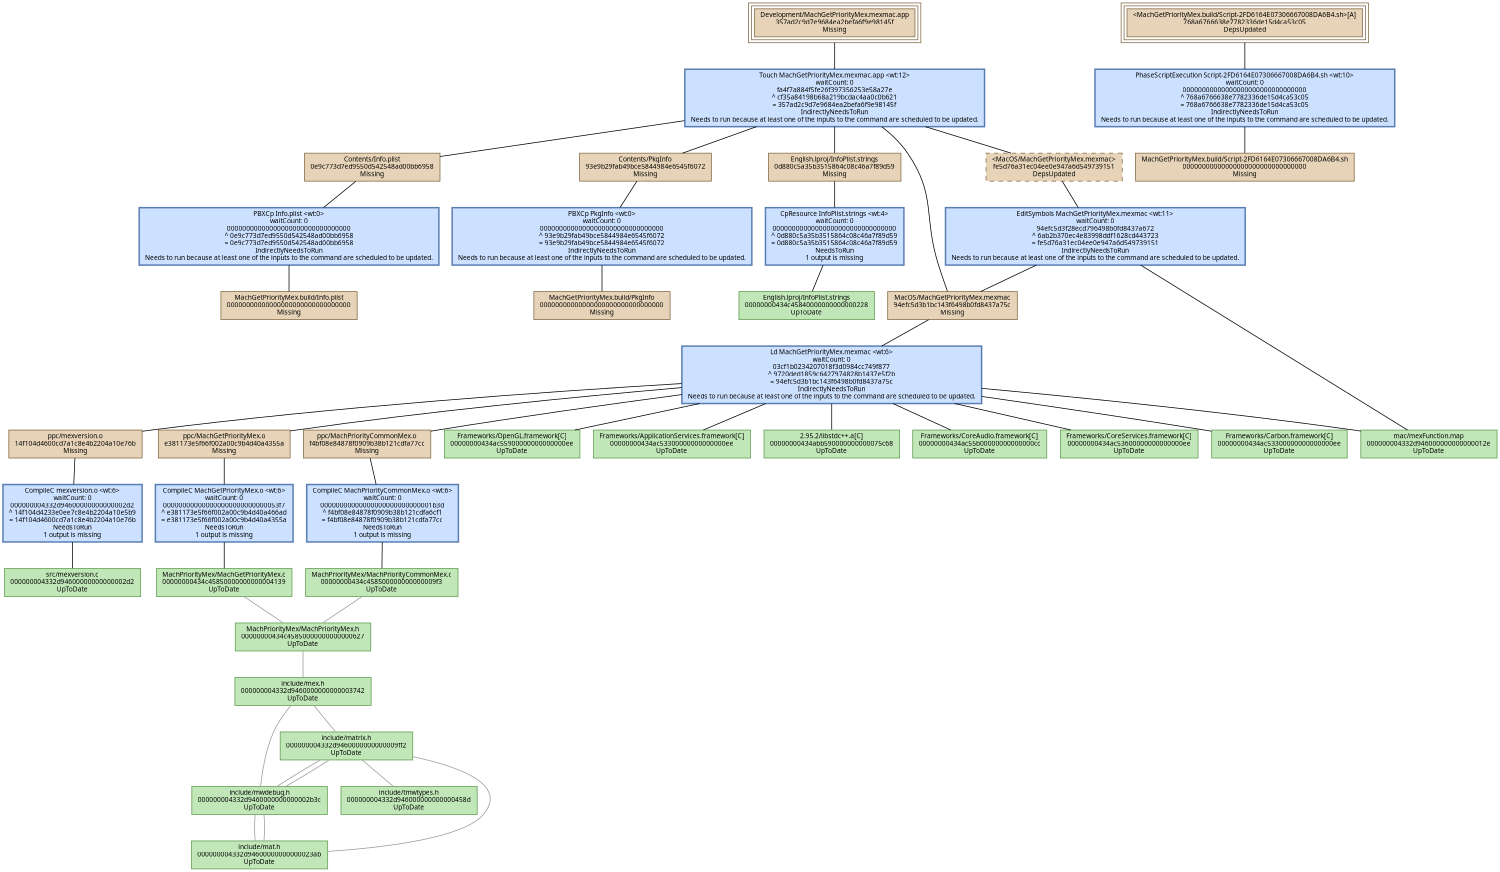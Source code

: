 digraph MachGetPriorityMex {
   size = "10.000000,8.500000";
   concentrate = false;

   node [ shape = box, style = filled, color = "0.3 0.5 0.6", fillcolor = "0.3 0.2 0.9", fontname = "Monaco", fontsize = "9" ];
   n00001 [ label = "Development/MachGetPriorityMex.mexmac.app\n357ad2c9d7e9684ea2befa6f9e98145f\nMissing", color = "0.1 0.5 0.5", fillcolor = "0.1 0.2 0.9", peripheries = 3 ];
   n00002 [ label = "Contents/Info.plist\n0e9c773d7ed9550d542548ad00bb6958\nMissing", color = "0.1 0.5 0.5", fillcolor = "0.1 0.2 0.9" ];
   n00003 [ label = "MachGetPriorityMex.build/Info.plist\n00000000000000000000000000000000\nMissing", color = "0.1 0.5 0.5", fillcolor = "0.1 0.2 0.9" ];
   n00004 [ label = "Contents/PkgInfo\n93e9b29fab49bce5844984e6545f6072\nMissing", color = "0.1 0.5 0.5", fillcolor = "0.1 0.2 0.9" ];
   n00005 [ label = "MachGetPriorityMex.build/PkgInfo\n00000000000000000000000000000000\nMissing", color = "0.1 0.5 0.5", fillcolor = "0.1 0.2 0.9" ];
   n00006 [ label = "English.lproj/InfoPlist.strings\n0d880c5a35b3515864c08c46a7f89d59\nMissing", color = "0.1 0.5 0.5", fillcolor = "0.1 0.2 0.9" ];
   n00007 [ label = "English.lproj/InfoPlist.strings\n00000000434c45840000000000000228\nUpToDate" ];
   n00008 [ label = "ppc/mexversion.o\n14f104d4600cd7a1c8e4b2204a10e76b\nMissing", color = "0.1 0.5 0.5", fillcolor = "0.1 0.2 0.9" ];
   n00009 [ label = "src/mexversion.c\n000000004332d94600000000000002d2\nUpToDate" ];
   n00010 [ label = "ppc/MachGetPriorityMex.o\ne381173e5f66f002a00c9b4d40a4355a\nMissing", color = "0.1 0.5 0.5", fillcolor = "0.1 0.2 0.9" ];
   n00011 [ label = "MachPriorityMex/MachGetPriorityMex.c\n00000000434c45850000000000004139\nUpToDate" ];
   n00012 [ label = "ppc/MachPriorityCommonMex.o\nf4bf08e84878f0909b38b121cdfa77cc\nMissing", color = "0.1 0.5 0.5", fillcolor = "0.1 0.2 0.9" ];
   n00013 [ label = "MachPriorityMex/MachPriorityCommonMex.c\n00000000434c458500000000000009f3\nUpToDate" ];
   n00014 [ label = "MacOS/MachGetPriorityMex.mexmac\n94efc5d3b1bc143f6498b0fd8437a75c\nMissing", color = "0.1 0.5 0.5", fillcolor = "0.1 0.2 0.9" ];
   n00015 [ label = "Frameworks/OpenGL.framework[C]\n00000000434ac55900000000000000ee\nUpToDate" ];
   n00016 [ label = "Frameworks/ApplicationServices.framework[C]\n00000000434ac53300000000000000ee\nUpToDate" ];
   n00017 [ label = "2.95.2/libstdc++.a[C]\n00000000434abb590000000000075c68\nUpToDate" ];
   n00018 [ label = "Frameworks/CoreAudio.framework[C]\n00000000434ac55b00000000000000cc\nUpToDate" ];
   n00019 [ label = "Frameworks/CoreServices.framework[C]\n00000000434ac53600000000000000ee\nUpToDate" ];
   n00020 [ label = "Frameworks/Carbon.framework[C]\n00000000434ac53300000000000000ee\nUpToDate" ];
   n00021 [ label = "mac/mexFunction.map\n000000004332d946000000000000012e\nUpToDate" ];
   n00022 [ label = "<MachGetPriorityMex.build/Script-2FD6164E07306667008DA6B4.sh>[A]\n768a6766638e7782336de15d4ca53c05\nDepsUpdated", color = "0.1 0.5 0.5", fillcolor = "0.1 0.2 0.9", peripheries = 3 ];
   n00023 [ label = "MachGetPriorityMex.build/Script-2FD6164E07306667008DA6B4.sh\n00000000000000000000000000000000\nMissing", color = "0.1 0.5 0.5", fillcolor = "0.1 0.2 0.9" ];
   n00024 [ label = "<MacOS/MachGetPriorityMex.mexmac>\nfe5d76a31ec04ee0e947a6d549739151\nDepsUpdated", color = "0.1 0.5 0.5", fillcolor = "0.1 0.2 0.9", style = "filled,dashed" ];
   n00025 [ label = "MachPriorityMex/MachPriorityMex.h\n00000000434c45850000000000000627\nUpToDate" ];
   n00026 [ label = "include/mex.h\n000000004332d9460000000000003742\nUpToDate" ];
   n00027 [ label = "include/matrix.h\n000000004332d9460000000000009ff2\nUpToDate" ];
   n00028 [ label = "include/mwdebug.h\n000000004332d9460000000000002b3c\nUpToDate" ];
   n00029 [ label = "include/tmwtypes.h\n000000004332d946000000000000458d\nUpToDate" ];
   n00030 [ label = "include/mat.h\n000000004332d94600000000000023ab\nUpToDate" ];

   node [ shape = box, style = "filled,bold", color = "0.7 0.5 0.7", fillcolor = "0.7 0.2 1.0", fontname = "Monaco", fontsize = "9" ];
   c00001 [ label = "PBXCp Info.plist <wt:0>\nwaitCount: 0\n00000000000000000000000000000000\n^ 0e9c773d7ed9550d542548ad00bb6958\n= 0e9c773d7ed9550d542548ad00bb6958\nIndirectlyNeedsToRun\nNeeds to run because at least one of the inputs to the command are scheduled to be updated.", color = "0.6 0.5 0.7", fillcolor = "0.6 0.2 1.0" ];
   c00002 [ label = "PBXCp PkgInfo <wt:0>\nwaitCount: 0\n00000000000000000000000000000000\n^ 93e9b29fab49bce5844984e6545f6072\n= 93e9b29fab49bce5844984e6545f6072\nIndirectlyNeedsToRun\nNeeds to run because at least one of the inputs to the command are scheduled to be updated.", color = "0.6 0.5 0.7", fillcolor = "0.6 0.2 1.0" ];
   c00003 [ label = "CpResource InfoPlist.strings <wt:4>\nwaitCount: 0\n00000000000000000000000000000000\n^ 0d880c5a35b3515864c08c46a7f89d59\n= 0d880c5a35b3515864c08c46a7f89d59\nNeedsToRun\n1 output is missing", color = "0.6 0.5 0.7", fillcolor = "0.6 0.2 1.0" ];
   c00004 [ label = "CompileC mexversion.o <wt:6>\nwaitCount: 0\n000000004332d94600000000000002d2\n^ 14f104d4233e0ee7c8e4b2204a10e5b9\n= 14f104d4600cd7a1c8e4b2204a10e76b\nNeedsToRun\n1 output is missing", color = "0.6 0.5 0.7", fillcolor = "0.6 0.2 1.0" ];
   c00005 [ label = "CompileC MachGetPriorityMex.o <wt:6>\nwaitCount: 0\n000000000000000000000000000053f7\n^ e381173e5f66f002a00c9b4d40a466ad\n= e381173e5f66f002a00c9b4d40a4355a\nNeedsToRun\n1 output is missing", color = "0.6 0.5 0.7", fillcolor = "0.6 0.2 1.0" ];
   c00006 [ label = "CompileC MachPriorityCommonMex.o <wt:6>\nwaitCount: 0\n00000000000000000000000000001b3d\n^ f4bf08e84878f0909b38b121cdfa6cf1\n= f4bf08e84878f0909b38b121cdfa77cc\nNeedsToRun\n1 output is missing", color = "0.6 0.5 0.7", fillcolor = "0.6 0.2 1.0" ];
   c00007 [ label = "Ld MachGetPriorityMex.mexmac <wt:6>\nwaitCount: 0\n03cf1b0234207018f3d0984cc749f877\n^ 9720ded1859c6427974828b1437e5f2b\n= 94efc5d3b1bc143f6498b0fd8437a75c\nIndirectlyNeedsToRun\nNeeds to run because at least one of the inputs to the command are scheduled to be updated.", color = "0.6 0.5 0.7", fillcolor = "0.6 0.2 1.0" ];
   c00008 [ label = "PhaseScriptExecution Script-2FD6164E07306667008DA6B4.sh <wt:10>\nwaitCount: 0\n00000000000000000000000000000000\n^ 768a6766638e7782336de15d4ca53c05\n= 768a6766638e7782336de15d4ca53c05\nIndirectlyNeedsToRun\nNeeds to run because at least one of the inputs to the command are scheduled to be updated.", color = "0.6 0.5 0.7", fillcolor = "0.6 0.2 1.0" ];
   c00009 [ label = "EditSymbols MachGetPriorityMex.mexmac <wt:11>\nwaitCount: 0\n94efc5d3f28ecd796498b0fd8437a672\n^ 6ab2b370ec4e83998ddf1628cd443723\n= fe5d76a31ec04ee0e947a6d549739151\nIndirectlyNeedsToRun\nNeeds to run because at least one of the inputs to the command are scheduled to be updated.", color = "0.6 0.5 0.7", fillcolor = "0.6 0.2 1.0" ];
   c00010 [ label = "Touch MachGetPriorityMex.mexmac.app <wt:12>\nwaitCount: 0\nfa4f7a884f5fe26f397356253e58a27e\n^ cf35a84198b68a219bcdac4aa0c0b621\n= 357ad2c9d7e9684ea2befa6f9e98145f\nIndirectlyNeedsToRun\nNeeds to run because at least one of the inputs to the command are scheduled to be updated.", color = "0.6 0.5 0.7", fillcolor = "0.6 0.2 1.0" ];

   edge [ style = solid, color = black, arrowhead = none, arrowtail = normal ];
   n00001 -> { c00010 };
   n00002 -> { c00001 };
   n00004 -> { c00002 };
   n00006 -> { c00003 };
   n00008 -> { c00004 };
   n00010 -> { c00005 };
   n00012 -> { c00006 };
   n00014 -> { c00007 };
   n00022 -> { c00008 };
   n00024 -> { c00009 };
   c00001 -> { n00003 };
   c00002 -> { n00005 n00005 };
   c00003 -> { n00007 n00007 };
   c00004 -> { n00009 };
   c00005 -> { n00011 };
   c00006 -> { n00013 };
   c00007 -> { n00008 n00010 n00012 n00015 n00016 n00017 n00018 n00019 n00020 n00021 };
   c00008 -> { n00023 };
   c00009 -> { n00014 n00021 };
   c00010 -> { n00002 n00004 n00006 n00014 n00024 };

   edge [ style = solid, color = gray60, arrowhead = none, arrowtail = normal ];
   n00011 -> { n00025 };
   n00013 -> { n00025 };
   n00025 -> { n00026 };
   n00026 -> { n00027 n00027 n00028 };
   n00027 -> { n00029 n00028 };
   n00028 -> { n00027 n00030 };
   n00030 -> { n00027 n00028 };
}
